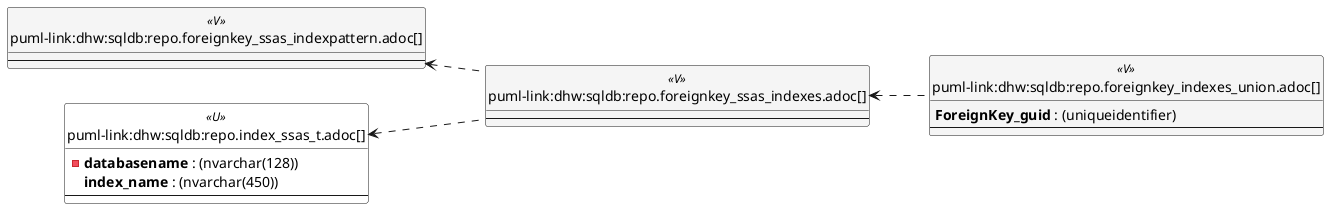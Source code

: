 @startuml
left to right direction
'top to bottom direction
hide circle
'avoide "." issues:
set namespaceSeparator none


skinparam class {
  BackgroundColor White
  BackgroundColor<<FN>> Yellow
  BackgroundColor<<FS>> Yellow
  BackgroundColor<<FT>> LightGray
  BackgroundColor<<IF>> Yellow
  BackgroundColor<<IS>> Yellow
  BackgroundColor<<P>> Aqua
  BackgroundColor<<PC>> Aqua
  BackgroundColor<<SN>> Yellow
  BackgroundColor<<SO>> SlateBlue
  BackgroundColor<<TF>> LightGray
  BackgroundColor<<TR>> Tomato
  BackgroundColor<<U>> White
  BackgroundColor<<V>> WhiteSmoke
  BackgroundColor<<X>> Aqua
  BackgroundColor<<external>> AliceBlue
}


entity "puml-link:dhw:sqldb:repo.foreignkey_indexes_union.adoc[]" as repo.ForeignKey_Indexes_union << V >> {
  **ForeignKey_guid** : (uniqueidentifier)
  --
}

entity "puml-link:dhw:sqldb:repo.foreignkey_ssas_indexes.adoc[]" as repo.ForeignKey_ssas_Indexes << V >> {
  --
}

entity "puml-link:dhw:sqldb:repo.foreignkey_ssas_indexpattern.adoc[]" as repo.ForeignKey_ssas_IndexPattern << V >> {
  --
}

entity "puml-link:dhw:sqldb:repo.index_ssas_t.adoc[]" as repo.Index_ssas_T << U >> {
  - **databasename** : (nvarchar(128))
  **index_name** : (nvarchar(450))
  --
}

repo.ForeignKey_ssas_Indexes <.. repo.ForeignKey_Indexes_union
repo.ForeignKey_ssas_IndexPattern <.. repo.ForeignKey_ssas_Indexes
repo.Index_ssas_T <.. repo.ForeignKey_ssas_Indexes
@enduml

